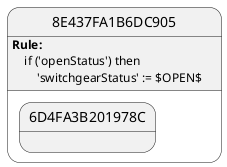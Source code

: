 {
  "sha1": "ebd50fngccna3jlsmxcxuxs0lovi52i",
  "insertion": {
    "when": "2024-06-01T09:03:04.197Z",
    "user": "plantuml@gmail.com"
  }
}
@startuml
skinparam shadowing false
skinparam defaultTextAlignment left
state 8E437FA1B6DC905 {
  8E437FA1B6DC905 : **Rule:**\n    if ('openStatus') then\n        'switchgearStatus' := $OPEN$
  state 6D4FA3B201978C 
}
@enduml
